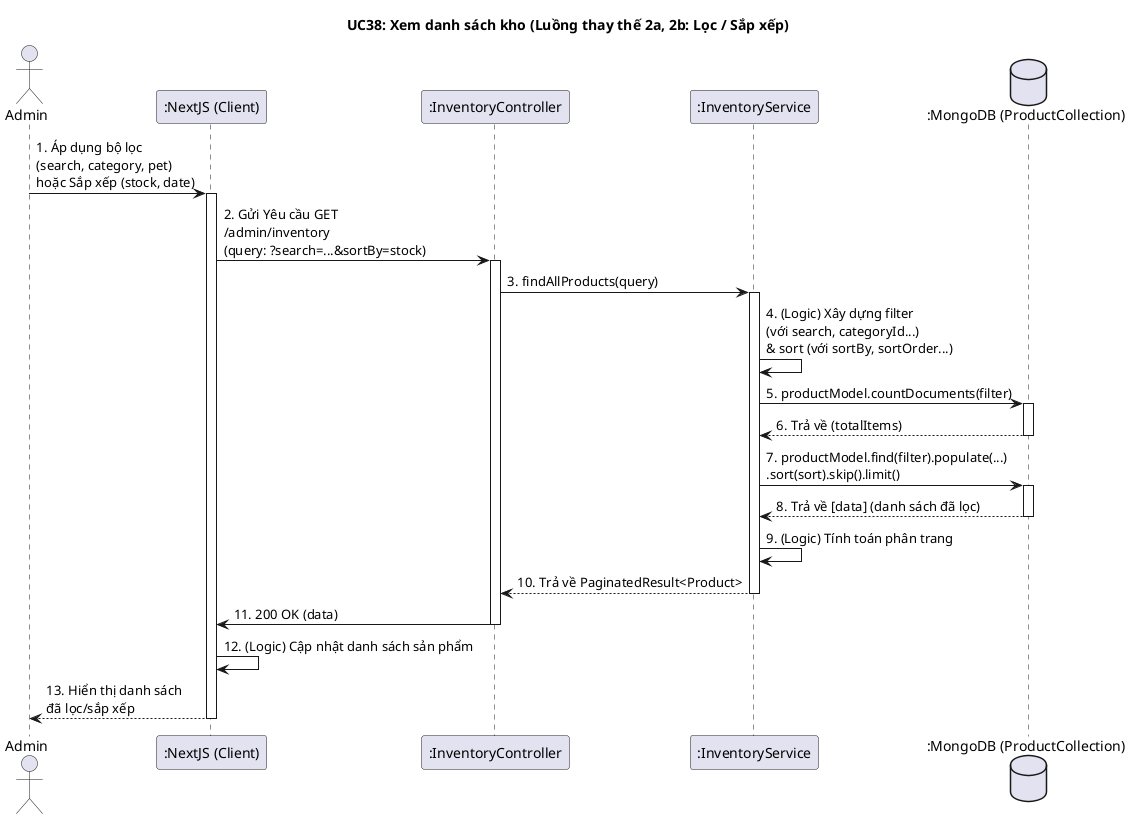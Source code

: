 @startuml
title UC38: Xem danh sách kho (Luồng thay thế 2a, 2b: Lọc / Sắp xếp)

actor Admin
participant ":NextJS (Client)" as Client
participant ":InventoryController" as Controller
participant ":InventoryService" as Service
database ":MongoDB (ProductCollection)" as DB

Admin -> Client: 1. Áp dụng bộ lọc\n(search, category, pet)\nhoặc Sắp xếp (stock, date)
activate Client

Client -> Controller: 2. Gửi Yêu cầu GET\n/admin/inventory\n(query: ?search=...&sortBy=stock)
activate Controller

Controller -> Service: 3. findAllProducts(query)
activate Service

Service -> Service: 4. (Logic) Xây dựng filter \n(với search, categoryId...)\n& sort (với sortBy, sortOrder...)

Service -> DB: 5. productModel.countDocuments(filter)
activate DB
DB --> Service: 6. Trả về (totalItems)
deactivate DB

Service -> DB: 7. productModel.find(filter).populate(...)\n.sort(sort).skip().limit()
activate DB
DB --> Service: 8. Trả về [data] (danh sách đã lọc)
deactivate DB

Service -> Service: 9. (Logic) Tính toán phân trang
Service --> Controller: 10. Trả về PaginatedResult<Product>
deactivate Service

Controller -> Client: 11. 200 OK (data)
deactivate Controller

Client -> Client: 12. (Logic) Cập nhật danh sách sản phẩm
Client --> Admin: 13. Hiển thị danh sách \nđã lọc/sắp xếp
deactivate Client

@enduml